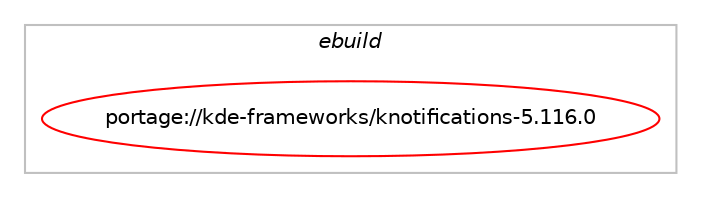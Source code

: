 digraph prolog {

# *************
# Graph options
# *************

newrank=true;
concentrate=true;
compound=true;
graph [rankdir=LR,fontname=Helvetica,fontsize=10,ranksep=1.5];#, ranksep=2.5, nodesep=0.2];
edge  [arrowhead=vee];
node  [fontname=Helvetica,fontsize=10];

# **********
# The ebuild
# **********

subgraph cluster_leftcol {
color=gray;
label=<<i>ebuild</i>>;
id [label="portage://kde-frameworks/knotifications-5.116.0", color=red, width=4, href="../kde-frameworks/knotifications-5.116.0.svg"];
}

# ****************
# The dependencies
# ****************

subgraph cluster_midcol {
color=gray;
label=<<i>dependencies</i>>;
subgraph cluster_compile {
fillcolor="#eeeeee";
style=filled;
label=<<i>compile</i>>;
# *** BEGIN UNKNOWN DEPENDENCY TYPE (TODO) ***
# id -> equal(use_conditional_group(negative,phonon,portage://kde-frameworks/knotifications-5.116.0,[package_dependency(portage://kde-frameworks/knotifications-5.116.0,install,no,media-libs,libcanberra,none,[,,],[],[])]))
# *** END UNKNOWN DEPENDENCY TYPE (TODO) ***

# *** BEGIN UNKNOWN DEPENDENCY TYPE (TODO) ***
# id -> equal(use_conditional_group(positive,X,portage://kde-frameworks/knotifications-5.116.0,[package_dependency(portage://kde-frameworks/knotifications-5.116.0,install,no,dev-qt,qtx11extras,greaterequal,[5.15.9,,,5.15.9],[slot(5)],[]),package_dependency(portage://kde-frameworks/knotifications-5.116.0,install,no,x11-libs,libX11,none,[,,],[],[]),package_dependency(portage://kde-frameworks/knotifications-5.116.0,install,no,x11-libs,libXtst,none,[,,],[],[])]))
# *** END UNKNOWN DEPENDENCY TYPE (TODO) ***

# *** BEGIN UNKNOWN DEPENDENCY TYPE (TODO) ***
# id -> equal(use_conditional_group(positive,X,portage://kde-frameworks/knotifications-5.116.0,[package_dependency(portage://kde-frameworks/knotifications-5.116.0,install,no,x11-base,xorg-proto,none,[,,],[],[])]))
# *** END UNKNOWN DEPENDENCY TYPE (TODO) ***

# *** BEGIN UNKNOWN DEPENDENCY TYPE (TODO) ***
# id -> equal(use_conditional_group(positive,dbus,portage://kde-frameworks/knotifications-5.116.0,[package_dependency(portage://kde-frameworks/knotifications-5.116.0,install,no,dev-libs,libdbusmenu-qt,none,[,,],[],[use(enable(qt5),positive)])]))
# *** END UNKNOWN DEPENDENCY TYPE (TODO) ***

# *** BEGIN UNKNOWN DEPENDENCY TYPE (TODO) ***
# id -> equal(use_conditional_group(positive,doc,portage://kde-frameworks/knotifications-5.116.0,[package_dependency(portage://kde-frameworks/knotifications-5.116.0,install,no,dev-qt,qt-docs,none,[,,],[slot(5)],[])]))
# *** END UNKNOWN DEPENDENCY TYPE (TODO) ***

# *** BEGIN UNKNOWN DEPENDENCY TYPE (TODO) ***
# id -> equal(use_conditional_group(positive,phonon,portage://kde-frameworks/knotifications-5.116.0,[package_dependency(portage://kde-frameworks/knotifications-5.116.0,install,no,media-libs,phonon,greaterequal,[4.11.0,,,4.11.0],[],[use(enable(qt5),positive)])]))
# *** END UNKNOWN DEPENDENCY TYPE (TODO) ***

# *** BEGIN UNKNOWN DEPENDENCY TYPE (TODO) ***
# id -> equal(use_conditional_group(positive,qml,portage://kde-frameworks/knotifications-5.116.0,[package_dependency(portage://kde-frameworks/knotifications-5.116.0,install,no,dev-qt,qtdeclarative,greaterequal,[5.15.9,,,5.15.9],[slot(5)],[])]))
# *** END UNKNOWN DEPENDENCY TYPE (TODO) ***

# *** BEGIN UNKNOWN DEPENDENCY TYPE (TODO) ***
# id -> equal(use_conditional_group(positive,speech,portage://kde-frameworks/knotifications-5.116.0,[package_dependency(portage://kde-frameworks/knotifications-5.116.0,install,no,dev-qt,qtspeech,greaterequal,[5.15.9,,,5.15.9],[slot(5)],[])]))
# *** END UNKNOWN DEPENDENCY TYPE (TODO) ***

# *** BEGIN UNKNOWN DEPENDENCY TYPE (TODO) ***
# id -> equal(package_dependency(portage://kde-frameworks/knotifications-5.116.0,install,no,dev-qt,qtcore,none,[,,],[slot(5)],[]))
# *** END UNKNOWN DEPENDENCY TYPE (TODO) ***

# *** BEGIN UNKNOWN DEPENDENCY TYPE (TODO) ***
# id -> equal(package_dependency(portage://kde-frameworks/knotifications-5.116.0,install,no,dev-qt,qtdbus,greaterequal,[5.15.9,,,5.15.9],[slot(5)],[]))
# *** END UNKNOWN DEPENDENCY TYPE (TODO) ***

# *** BEGIN UNKNOWN DEPENDENCY TYPE (TODO) ***
# id -> equal(package_dependency(portage://kde-frameworks/knotifications-5.116.0,install,no,dev-qt,qtgui,greaterequal,[5.15.9,,,5.15.9],[slot(5)],[]))
# *** END UNKNOWN DEPENDENCY TYPE (TODO) ***

# *** BEGIN UNKNOWN DEPENDENCY TYPE (TODO) ***
# id -> equal(package_dependency(portage://kde-frameworks/knotifications-5.116.0,install,no,dev-qt,qtwidgets,greaterequal,[5.15.9,,,5.15.9],[slot(5)],[]))
# *** END UNKNOWN DEPENDENCY TYPE (TODO) ***

# *** BEGIN UNKNOWN DEPENDENCY TYPE (TODO) ***
# id -> equal(package_dependency(portage://kde-frameworks/knotifications-5.116.0,install,no,kde-frameworks,kconfig,equal,[5.116*,,,5.116*],[slot(5)],[]))
# *** END UNKNOWN DEPENDENCY TYPE (TODO) ***

# *** BEGIN UNKNOWN DEPENDENCY TYPE (TODO) ***
# id -> equal(package_dependency(portage://kde-frameworks/knotifications-5.116.0,install,no,kde-frameworks,kcoreaddons,equal,[5.116*,,,5.116*],[slot(5)],[]))
# *** END UNKNOWN DEPENDENCY TYPE (TODO) ***

# *** BEGIN UNKNOWN DEPENDENCY TYPE (TODO) ***
# id -> equal(package_dependency(portage://kde-frameworks/knotifications-5.116.0,install,no,kde-frameworks,kwindowsystem,equal,[5.116*,,,5.116*],[slot(5)],[use(optenable(X),none)]))
# *** END UNKNOWN DEPENDENCY TYPE (TODO) ***

}
subgraph cluster_compileandrun {
fillcolor="#eeeeee";
style=filled;
label=<<i>compile and run</i>>;
}
subgraph cluster_run {
fillcolor="#eeeeee";
style=filled;
label=<<i>run</i>>;
# *** BEGIN UNKNOWN DEPENDENCY TYPE (TODO) ***
# id -> equal(use_conditional_group(negative,phonon,portage://kde-frameworks/knotifications-5.116.0,[package_dependency(portage://kde-frameworks/knotifications-5.116.0,run,no,media-libs,libcanberra,none,[,,],[],[])]))
# *** END UNKNOWN DEPENDENCY TYPE (TODO) ***

# *** BEGIN UNKNOWN DEPENDENCY TYPE (TODO) ***
# id -> equal(use_conditional_group(positive,X,portage://kde-frameworks/knotifications-5.116.0,[package_dependency(portage://kde-frameworks/knotifications-5.116.0,run,no,dev-qt,qtx11extras,greaterequal,[5.15.9,,,5.15.9],[slot(5)],[]),package_dependency(portage://kde-frameworks/knotifications-5.116.0,run,no,x11-libs,libX11,none,[,,],[],[]),package_dependency(portage://kde-frameworks/knotifications-5.116.0,run,no,x11-libs,libXtst,none,[,,],[],[])]))
# *** END UNKNOWN DEPENDENCY TYPE (TODO) ***

# *** BEGIN UNKNOWN DEPENDENCY TYPE (TODO) ***
# id -> equal(use_conditional_group(positive,dbus,portage://kde-frameworks/knotifications-5.116.0,[package_dependency(portage://kde-frameworks/knotifications-5.116.0,run,no,dev-libs,libdbusmenu-qt,none,[,,],[],[use(enable(qt5),positive)])]))
# *** END UNKNOWN DEPENDENCY TYPE (TODO) ***

# *** BEGIN UNKNOWN DEPENDENCY TYPE (TODO) ***
# id -> equal(use_conditional_group(positive,doc,portage://kde-frameworks/knotifications-5.116.0,[package_dependency(portage://kde-frameworks/knotifications-5.116.0,run,no,dev-qt,qt-docs,none,[,,],[slot(5)],[])]))
# *** END UNKNOWN DEPENDENCY TYPE (TODO) ***

# *** BEGIN UNKNOWN DEPENDENCY TYPE (TODO) ***
# id -> equal(use_conditional_group(positive,phonon,portage://kde-frameworks/knotifications-5.116.0,[package_dependency(portage://kde-frameworks/knotifications-5.116.0,run,no,media-libs,phonon,greaterequal,[4.11.0,,,4.11.0],[],[use(enable(qt5),positive)])]))
# *** END UNKNOWN DEPENDENCY TYPE (TODO) ***

# *** BEGIN UNKNOWN DEPENDENCY TYPE (TODO) ***
# id -> equal(use_conditional_group(positive,qml,portage://kde-frameworks/knotifications-5.116.0,[package_dependency(portage://kde-frameworks/knotifications-5.116.0,run,no,dev-qt,qtdeclarative,greaterequal,[5.15.9,,,5.15.9],[slot(5)],[])]))
# *** END UNKNOWN DEPENDENCY TYPE (TODO) ***

# *** BEGIN UNKNOWN DEPENDENCY TYPE (TODO) ***
# id -> equal(use_conditional_group(positive,speech,portage://kde-frameworks/knotifications-5.116.0,[package_dependency(portage://kde-frameworks/knotifications-5.116.0,run,no,dev-qt,qtspeech,greaterequal,[5.15.9,,,5.15.9],[slot(5)],[])]))
# *** END UNKNOWN DEPENDENCY TYPE (TODO) ***

# *** BEGIN UNKNOWN DEPENDENCY TYPE (TODO) ***
# id -> equal(package_dependency(portage://kde-frameworks/knotifications-5.116.0,run,no,dev-qt,qtcore,none,[,,],[slot(5)],[]))
# *** END UNKNOWN DEPENDENCY TYPE (TODO) ***

# *** BEGIN UNKNOWN DEPENDENCY TYPE (TODO) ***
# id -> equal(package_dependency(portage://kde-frameworks/knotifications-5.116.0,run,no,dev-qt,qtdbus,greaterequal,[5.15.9,,,5.15.9],[slot(5)],[]))
# *** END UNKNOWN DEPENDENCY TYPE (TODO) ***

# *** BEGIN UNKNOWN DEPENDENCY TYPE (TODO) ***
# id -> equal(package_dependency(portage://kde-frameworks/knotifications-5.116.0,run,no,dev-qt,qtgui,greaterequal,[5.15.9,,,5.15.9],[slot(5)],[]))
# *** END UNKNOWN DEPENDENCY TYPE (TODO) ***

# *** BEGIN UNKNOWN DEPENDENCY TYPE (TODO) ***
# id -> equal(package_dependency(portage://kde-frameworks/knotifications-5.116.0,run,no,dev-qt,qtwidgets,greaterequal,[5.15.9,,,5.15.9],[slot(5)],[]))
# *** END UNKNOWN DEPENDENCY TYPE (TODO) ***

# *** BEGIN UNKNOWN DEPENDENCY TYPE (TODO) ***
# id -> equal(package_dependency(portage://kde-frameworks/knotifications-5.116.0,run,no,kde-frameworks,kconfig,equal,[5.116*,,,5.116*],[slot(5)],[]))
# *** END UNKNOWN DEPENDENCY TYPE (TODO) ***

# *** BEGIN UNKNOWN DEPENDENCY TYPE (TODO) ***
# id -> equal(package_dependency(portage://kde-frameworks/knotifications-5.116.0,run,no,kde-frameworks,kcoreaddons,equal,[5.116*,,,5.116*],[slot(5)],[]))
# *** END UNKNOWN DEPENDENCY TYPE (TODO) ***

# *** BEGIN UNKNOWN DEPENDENCY TYPE (TODO) ***
# id -> equal(package_dependency(portage://kde-frameworks/knotifications-5.116.0,run,no,kde-frameworks,kf-env,greaterequal,[4,,,4],[],[]))
# *** END UNKNOWN DEPENDENCY TYPE (TODO) ***

# *** BEGIN UNKNOWN DEPENDENCY TYPE (TODO) ***
# id -> equal(package_dependency(portage://kde-frameworks/knotifications-5.116.0,run,no,kde-frameworks,kwindowsystem,equal,[5.116*,,,5.116*],[slot(5)],[use(optenable(X),none)]))
# *** END UNKNOWN DEPENDENCY TYPE (TODO) ***

}
}

# **************
# The candidates
# **************

subgraph cluster_choices {
rank=same;
color=gray;
label=<<i>candidates</i>>;

}

}
